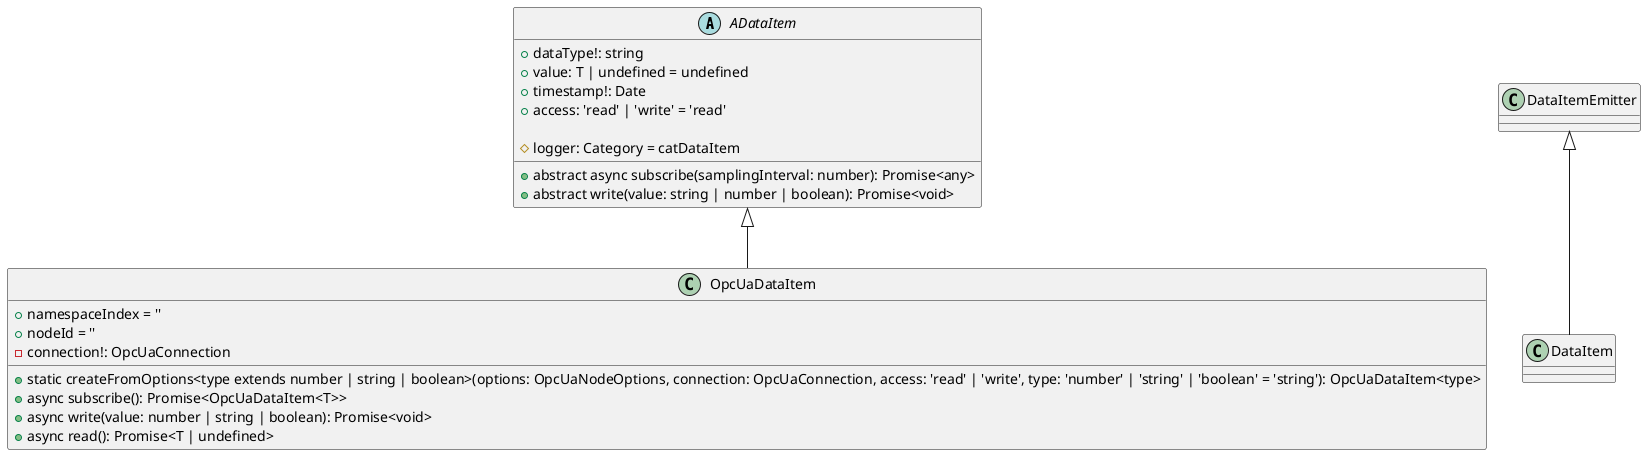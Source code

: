 /*
 * MIT License
 *
 * Copyright (c) 2021 P2O-Lab <p2o-lab@mailbox.tu-dresden.de>,
 * Chair for Process Control Systems, Technische Universität Dresden
 *
 * Permission is hereby granted, free of charge, to any person obtaining a copy
 * of this software and associated documentation files (the "Software"), to deal
 * in the Software without restriction, including without limitation the rights
 * to use, copy, modify, merge, publish, distribute, sublicense, and/or sell
 * copies of the Software, and to permit persons to whom the Software is
 * furnished to do so, subject to the following conditions:
 *
 * The above copyright notice and this permission notice shall be included in all
 * copies or substantial portions of the Software.
 *
 * THE SOFTWARE IS PROVIDED "AS IS", WITHOUT WARRANTY OF ANY KIND, EXPRESS OR
 * IMPLIED, INCLUDING BUT NOT LIMITED TO THE WARRANTIES OF MERCHANTABILITY,
 * FITNESS FOR A PARTICULAR PURPOSE AND NONINFRINGEMENT. IN NO EVENT SHALL THE
 * AUTHORS OR COPYRIGHT HOLDERS BE LIABLE FOR ANY CLAIM, DAMAGES OR OTHER
 * LIABILITY, WHETHER IN AN ACTION OF CONTRACT, TORT OR OTHERWISE, ARISING FROM,
 * OUT OF OR IN CONNECTION WITH THE SOFTWARE OR THE USE OR OTHER DEALINGS IN THE
 * SOFTWARE.
 */
 
@startuml
'https://plantuml.com/class-diagram

abstract class ADataItem{
    + dataType!: string
    + value: T | undefined = undefined
    + timestamp!: Date
    + access: 'read' | 'write' = 'read'

	# logger: Category = catDataItem

    + abstract async subscribe(samplingInterval: number): Promise<any>
    + abstract write(value: string | number | boolean): Promise<void>
}
DataItemEmitter <|-- DataItem

class OpcUaDataItem{
	+ namespaceIndex = ''
	+ nodeId = ''
	- connection!: OpcUaConnection

    + static createFromOptions<type extends number | string | boolean>(options: OpcUaNodeOptions, connection: OpcUaConnection, access: 'read' | 'write', type: 'number' | 'string' | 'boolean' = 'string'): OpcUaDataItem<type>
    + async subscribe(): Promise<OpcUaDataItem<T>>
    + async write(value: number | string | boolean): Promise<void>
    + async read(): Promise<T | undefined>
}

ADataItem<|-- OpcUaDataItem

@enduml
